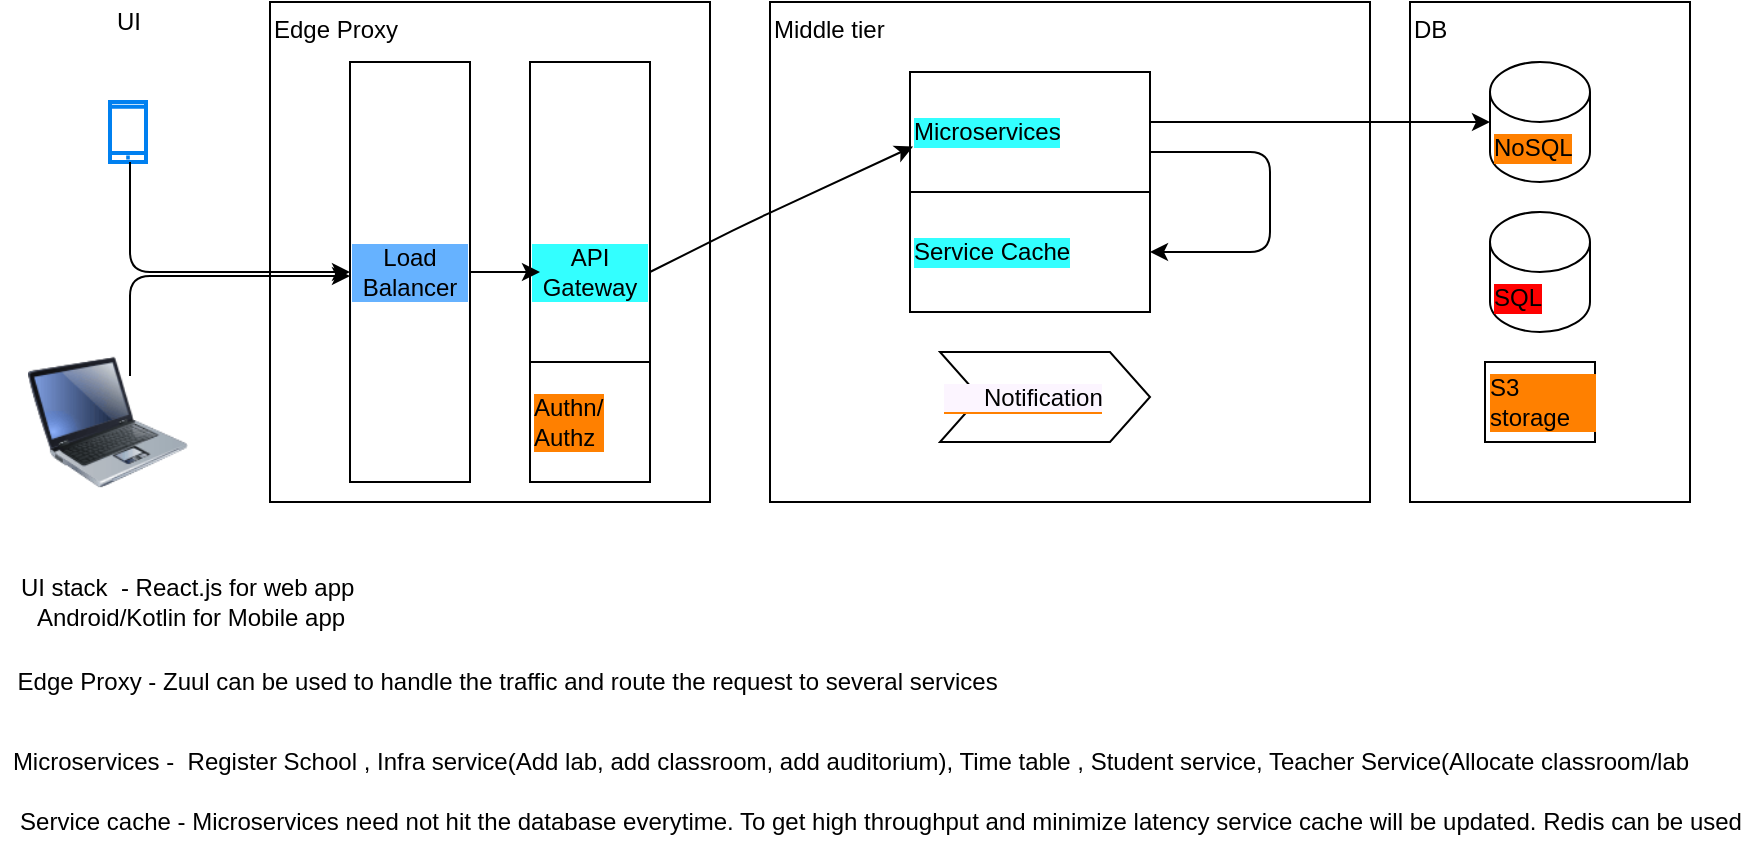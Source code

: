 <mxfile version="13.7.7" type="github"><diagram id="NoCdPmmjgamLN52EHxGI" name="Page-1"><mxGraphModel dx="1888" dy="580" grid="1" gridSize="10" guides="1" tooltips="1" connect="1" arrows="1" fold="1" page="1" pageScale="1" pageWidth="850" pageHeight="1100" math="0" shadow="0"><root><mxCell id="0"/><mxCell id="1" parent="0"/><mxCell id="I_2cm5Uh9tWiC77fbzPp-6" value="Edge Proxy" style="rounded=0;whiteSpace=wrap;html=1;align=left;verticalAlign=top;" vertex="1" parent="1"><mxGeometry x="130" y="50" width="220" height="250" as="geometry"/></mxCell><mxCell id="I_2cm5Uh9tWiC77fbzPp-2" value="" style="html=1;verticalLabelPosition=bottom;align=center;labelBackgroundColor=#ffffff;verticalAlign=top;strokeWidth=2;strokeColor=#0080F0;shadow=0;dashed=0;shape=mxgraph.ios7.icons.smartphone;" vertex="1" parent="1"><mxGeometry x="50" y="100" width="18" height="30" as="geometry"/></mxCell><mxCell id="I_2cm5Uh9tWiC77fbzPp-3" value="" style="image;html=1;image=img/lib/clip_art/computers/Laptop_128x128.png" vertex="1" parent="1"><mxGeometry x="9" y="220" width="80" height="80" as="geometry"/></mxCell><mxCell id="I_2cm5Uh9tWiC77fbzPp-4" value="Load Balancer" style="rounded=0;whiteSpace=wrap;html=1;labelBackgroundColor=#66B2FF;" vertex="1" parent="1"><mxGeometry x="170" y="80" width="60" height="210" as="geometry"/></mxCell><mxCell id="I_2cm5Uh9tWiC77fbzPp-5" value="&lt;span style=&quot;&quot;&gt;API Gateway&lt;/span&gt;" style="rounded=0;whiteSpace=wrap;html=1;labelBackgroundColor=#33FFFF;" vertex="1" parent="1"><mxGeometry x="260" y="80" width="60" height="210" as="geometry"/></mxCell><mxCell id="I_2cm5Uh9tWiC77fbzPp-7" value="Middle tier" style="rounded=0;whiteSpace=wrap;html=1;align=left;verticalAlign=top;" vertex="1" parent="1"><mxGeometry x="380" y="50" width="300" height="250" as="geometry"/></mxCell><mxCell id="I_2cm5Uh9tWiC77fbzPp-8" value="DB" style="rounded=0;whiteSpace=wrap;html=1;align=left;verticalAlign=top;" vertex="1" parent="1"><mxGeometry x="700" y="50" width="140" height="250" as="geometry"/></mxCell><mxCell id="I_2cm5Uh9tWiC77fbzPp-9" value="NoSQL" style="shape=cylinder3;whiteSpace=wrap;html=1;boundedLbl=1;backgroundOutline=1;size=15;labelBackgroundColor=#FF8000;align=left;" vertex="1" parent="1"><mxGeometry x="740" y="80" width="50" height="60" as="geometry"/></mxCell><mxCell id="I_2cm5Uh9tWiC77fbzPp-10" value="SQL" style="shape=cylinder3;whiteSpace=wrap;html=1;boundedLbl=1;backgroundOutline=1;size=15;labelBackgroundColor=#FF0000;align=left;" vertex="1" parent="1"><mxGeometry x="740" y="155" width="50" height="60" as="geometry"/></mxCell><mxCell id="I_2cm5Uh9tWiC77fbzPp-11" value="Microservices" style="rounded=0;whiteSpace=wrap;html=1;labelBackgroundColor=#33FFFF;align=left;" vertex="1" parent="1"><mxGeometry x="450" y="85" width="120" height="60" as="geometry"/></mxCell><mxCell id="I_2cm5Uh9tWiC77fbzPp-12" value="Service Cache" style="rounded=0;whiteSpace=wrap;html=1;labelBackgroundColor=#33FFFF;align=left;" vertex="1" parent="1"><mxGeometry x="450" y="145" width="120" height="60" as="geometry"/></mxCell><mxCell id="I_2cm5Uh9tWiC77fbzPp-13" value="" style="endArrow=classic;html=1;entryX=0;entryY=0.5;entryDx=0;entryDy=0;" edge="1" parent="1" target="I_2cm5Uh9tWiC77fbzPp-4"><mxGeometry width="50" height="50" relative="1" as="geometry"><mxPoint x="60" y="130" as="sourcePoint"/><mxPoint x="100" y="120" as="targetPoint"/><Array as="points"><mxPoint x="60" y="185"/></Array></mxGeometry></mxCell><mxCell id="I_2cm5Uh9tWiC77fbzPp-14" value="" style="endArrow=classic;html=1;" edge="1" parent="1"><mxGeometry width="50" height="50" relative="1" as="geometry"><mxPoint x="60" y="237" as="sourcePoint"/><mxPoint x="170" y="187" as="targetPoint"/><Array as="points"><mxPoint x="60" y="227"/><mxPoint x="60" y="187"/></Array></mxGeometry></mxCell><mxCell id="I_2cm5Uh9tWiC77fbzPp-15" value="" style="endArrow=classic;html=1;exitX=1;exitY=0.5;exitDx=0;exitDy=0;" edge="1" parent="1" source="I_2cm5Uh9tWiC77fbzPp-4"><mxGeometry width="50" height="50" relative="1" as="geometry"><mxPoint x="215" y="230" as="sourcePoint"/><mxPoint x="265" y="185" as="targetPoint"/></mxGeometry></mxCell><mxCell id="I_2cm5Uh9tWiC77fbzPp-16" value="" style="endArrow=classic;html=1;entryX=0.013;entryY=0.62;entryDx=0;entryDy=0;exitX=1;exitY=0.5;exitDx=0;exitDy=0;entryPerimeter=0;" edge="1" parent="1" source="I_2cm5Uh9tWiC77fbzPp-5" target="I_2cm5Uh9tWiC77fbzPp-11"><mxGeometry width="50" height="50" relative="1" as="geometry"><mxPoint x="400" y="320" as="sourcePoint"/><mxPoint x="450" y="270" as="targetPoint"/><Array as="points"><mxPoint x="370" y="160"/></Array></mxGeometry></mxCell><mxCell id="I_2cm5Uh9tWiC77fbzPp-19" value="" style="endArrow=classic;html=1;entryX=0;entryY=0.5;entryDx=0;entryDy=0;entryPerimeter=0;" edge="1" parent="1" target="I_2cm5Uh9tWiC77fbzPp-9"><mxGeometry width="50" height="50" relative="1" as="geometry"><mxPoint x="570" y="110" as="sourcePoint"/><mxPoint x="620" y="60" as="targetPoint"/></mxGeometry></mxCell><mxCell id="I_2cm5Uh9tWiC77fbzPp-21" value="" style="endArrow=classic;html=1;entryX=1;entryY=0.5;entryDx=0;entryDy=0;" edge="1" parent="1" target="I_2cm5Uh9tWiC77fbzPp-12"><mxGeometry width="50" height="50" relative="1" as="geometry"><mxPoint x="570" y="125" as="sourcePoint"/><mxPoint x="670" y="155" as="targetPoint"/><Array as="points"><mxPoint x="630" y="125"/><mxPoint x="630" y="175"/></Array></mxGeometry></mxCell><mxCell id="I_2cm5Uh9tWiC77fbzPp-22" value="S3 storage" style="rounded=0;whiteSpace=wrap;html=1;labelBackgroundColor=#FF8000;align=left;" vertex="1" parent="1"><mxGeometry x="737.5" y="230" width="55" height="40" as="geometry"/></mxCell><mxCell id="I_2cm5Uh9tWiC77fbzPp-23" value="UI" style="text;html=1;align=center;verticalAlign=middle;resizable=0;points=[];autosize=1;" vertex="1" parent="1"><mxGeometry x="44" y="50" width="30" height="20" as="geometry"/></mxCell><mxCell id="I_2cm5Uh9tWiC77fbzPp-24" value="UI stack&amp;nbsp; - React.js for web app&amp;nbsp;&lt;br&gt;Android/Kotlin for Mobile app" style="text;html=1;align=center;verticalAlign=middle;resizable=0;points=[];autosize=1;" vertex="1" parent="1"><mxGeometry x="-5" y="335" width="190" height="30" as="geometry"/></mxCell><mxCell id="I_2cm5Uh9tWiC77fbzPp-25" value="&lt;span style=&quot;background-color: rgb(252 , 245 , 255)&quot;&gt;&amp;nbsp; &amp;nbsp; &amp;nbsp; Notification&lt;/span&gt;" style="shape=step;perimeter=stepPerimeter;whiteSpace=wrap;html=1;fixedSize=1;labelBackgroundColor=#FF8000;align=left;" vertex="1" parent="1"><mxGeometry x="465" y="225" width="105" height="45" as="geometry"/></mxCell><mxCell id="I_2cm5Uh9tWiC77fbzPp-26" value="Authn/&lt;br&gt;Authz" style="whiteSpace=wrap;html=1;aspect=fixed;labelBackgroundColor=#FF8000;align=left;" vertex="1" parent="1"><mxGeometry x="260" y="230" width="60" height="60" as="geometry"/></mxCell><mxCell id="I_2cm5Uh9tWiC77fbzPp-27" value="Edge Proxy - Zuul can be used to handle the traffic and route the request to several services&amp;nbsp;" style="text;html=1;align=center;verticalAlign=middle;resizable=0;points=[];autosize=1;" vertex="1" parent="1"><mxGeometry x="-5" y="380" width="510" height="20" as="geometry"/></mxCell><mxCell id="I_2cm5Uh9tWiC77fbzPp-28" value="Microservices -&amp;nbsp; Register School , Infra service(Add lab, add classroom, add auditorium), Time table , Student service, Teacher Service(Allocate classroom/lab" style="text;html=1;align=center;verticalAlign=middle;resizable=0;points=[];autosize=1;" vertex="1" parent="1"><mxGeometry x="-5" y="420" width="850" height="20" as="geometry"/></mxCell><mxCell id="I_2cm5Uh9tWiC77fbzPp-29" value="Service cache - Microservices need not hit the database everytime. To get high throughput and minimize latency service cache will be updated. Redis can be used" style="text;html=1;align=center;verticalAlign=middle;resizable=0;points=[];autosize=1;" vertex="1" parent="1"><mxGeometry x="-5" y="450" width="880" height="20" as="geometry"/></mxCell></root></mxGraphModel></diagram></mxfile>